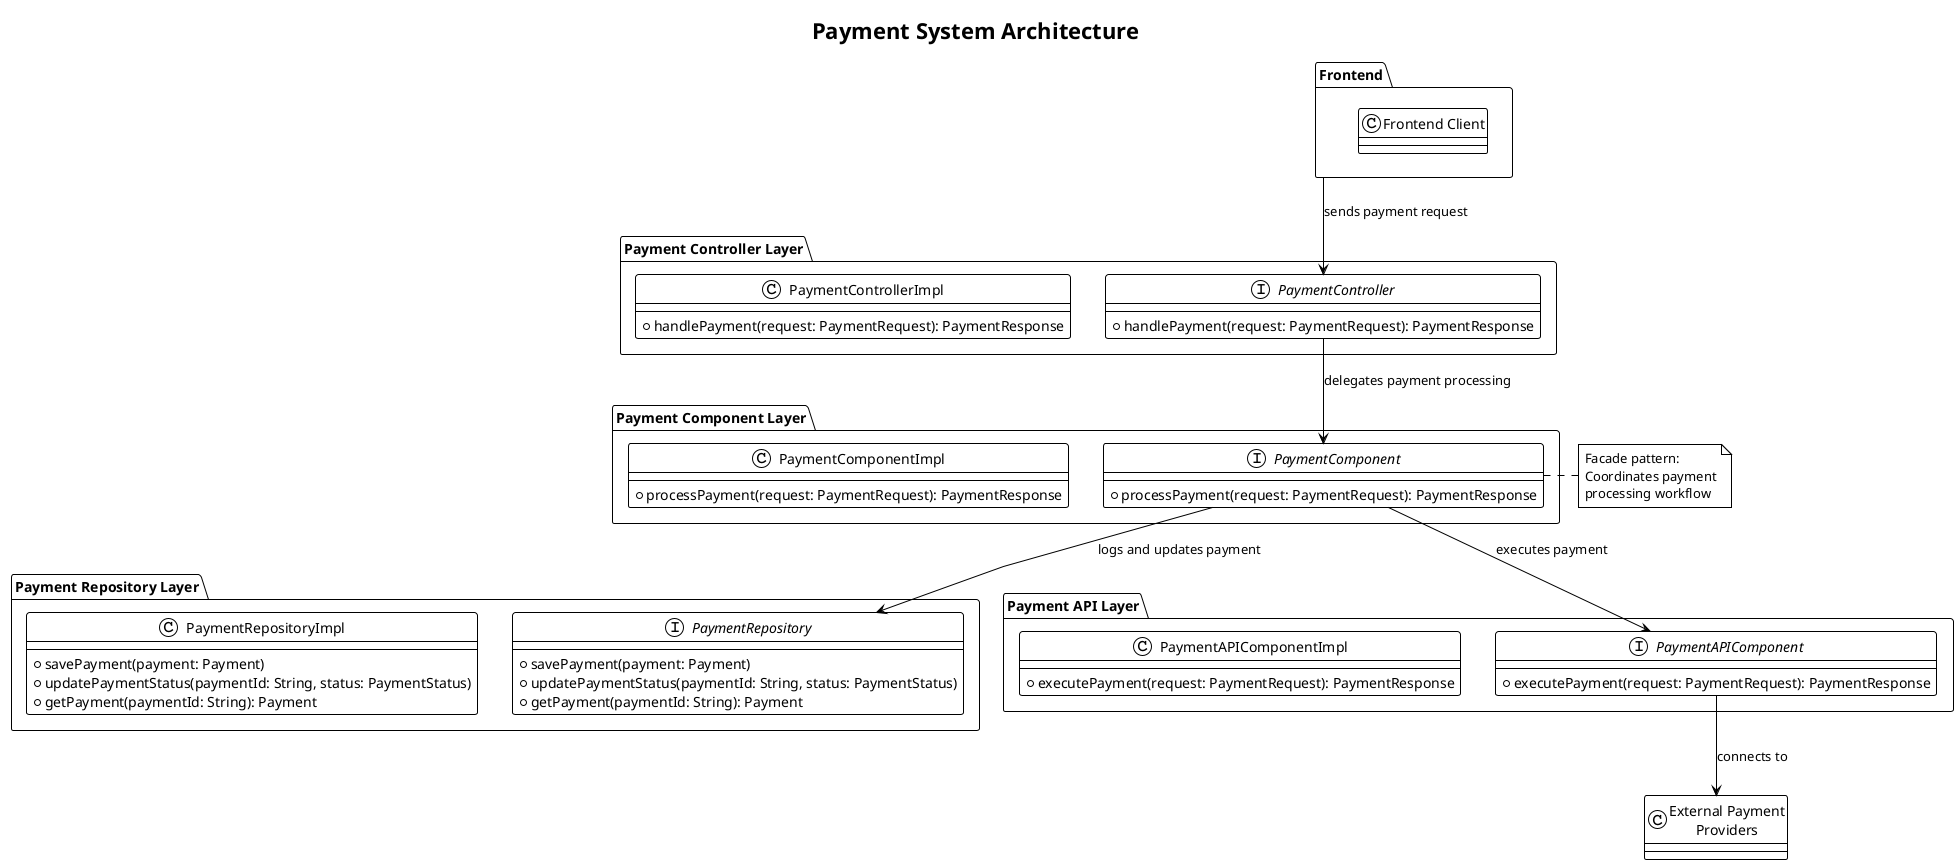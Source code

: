 @startuml
!theme plain
skinparam linetype polyline

title Payment System Architecture

package "Frontend" {
    class "Frontend Client" as Frontend
}

package "Payment Controller Layer" {
    interface PaymentController {
        + handlePayment(request: PaymentRequest): PaymentResponse
    }
    class PaymentControllerImpl {
        + handlePayment(request: PaymentRequest): PaymentResponse
    }
}

package "Payment Component Layer" {
    interface PaymentComponent {
        + processPayment(request: PaymentRequest): PaymentResponse
    }
    class PaymentComponentImpl {
        + processPayment(request: PaymentRequest): PaymentResponse
    }
}

package "Payment Repository Layer" {
    interface PaymentRepository {
        + savePayment(payment: Payment)
        + updatePaymentStatus(paymentId: String, status: PaymentStatus)
        + getPayment(paymentId: String): Payment
    }
    class PaymentRepositoryImpl {
        + savePayment(payment: Payment)
        + updatePaymentStatus(paymentId: String, status: PaymentStatus)
        + getPayment(paymentId: String): Payment
    }
}

package "Payment API Layer" {
    interface PaymentAPIComponent {
        + executePayment(request: PaymentRequest): PaymentResponse
    }
    class PaymentAPIComponentImpl {
        + executePayment(request: PaymentRequest): PaymentResponse
    }
}

' Relationships
Frontend --> PaymentController : sends payment request
PaymentController --> PaymentComponent : delegates payment processing
PaymentComponent --> PaymentRepository : logs and updates payment
PaymentComponent --> PaymentAPIComponent : executes payment
PaymentAPIComponent --> "External Payment\nProviders" : connects to

note right of PaymentComponent
  Facade pattern:
  Coordinates payment
  processing workflow
end note

@enduml